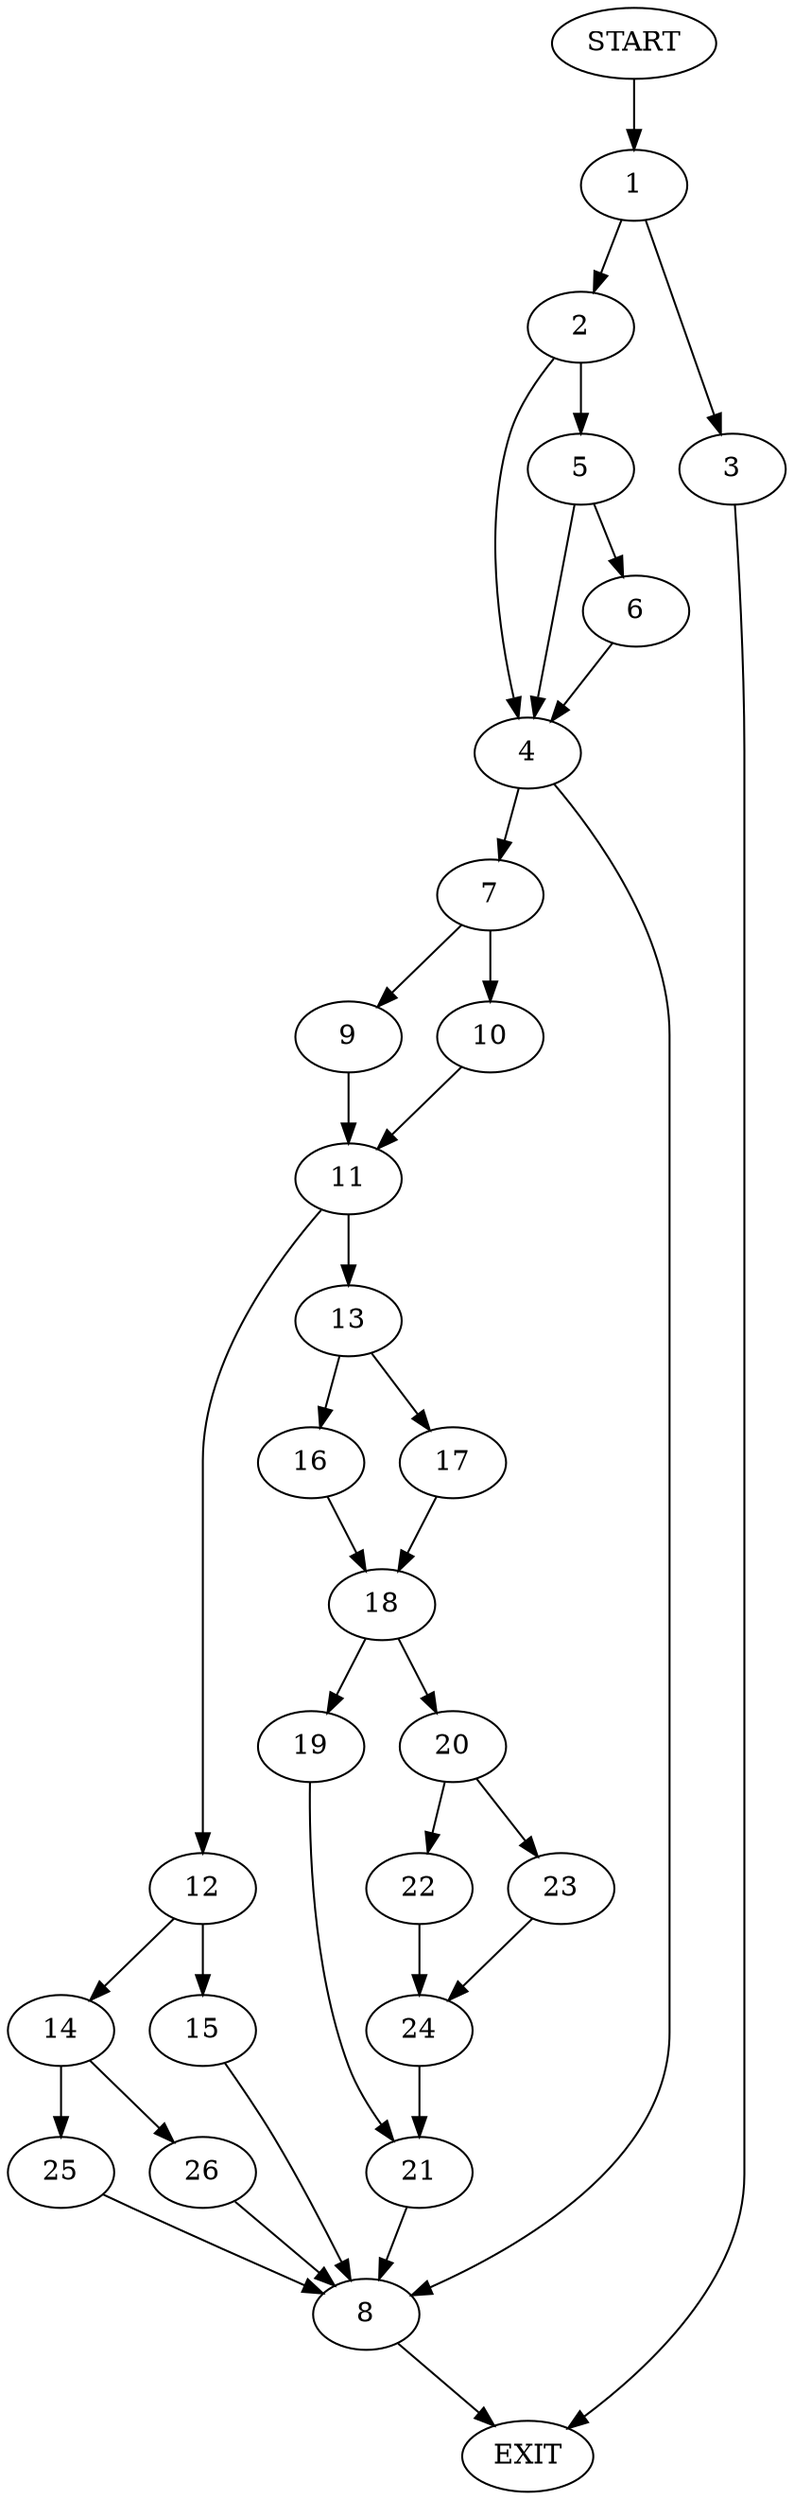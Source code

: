 digraph {
0 [label="START"]
27 [label="EXIT"]
0 -> 1
1 -> 2
1 -> 3
3 -> 27
2 -> 4
2 -> 5
5 -> 6
5 -> 4
4 -> 7
4 -> 8
6 -> 4
7 -> 9
7 -> 10
8 -> 27
9 -> 11
10 -> 11
11 -> 12
11 -> 13
12 -> 14
12 -> 15
13 -> 16
13 -> 17
16 -> 18
17 -> 18
18 -> 19
18 -> 20
19 -> 21
20 -> 22
20 -> 23
21 -> 8
23 -> 24
22 -> 24
24 -> 21
15 -> 8
14 -> 25
14 -> 26
25 -> 8
26 -> 8
}
